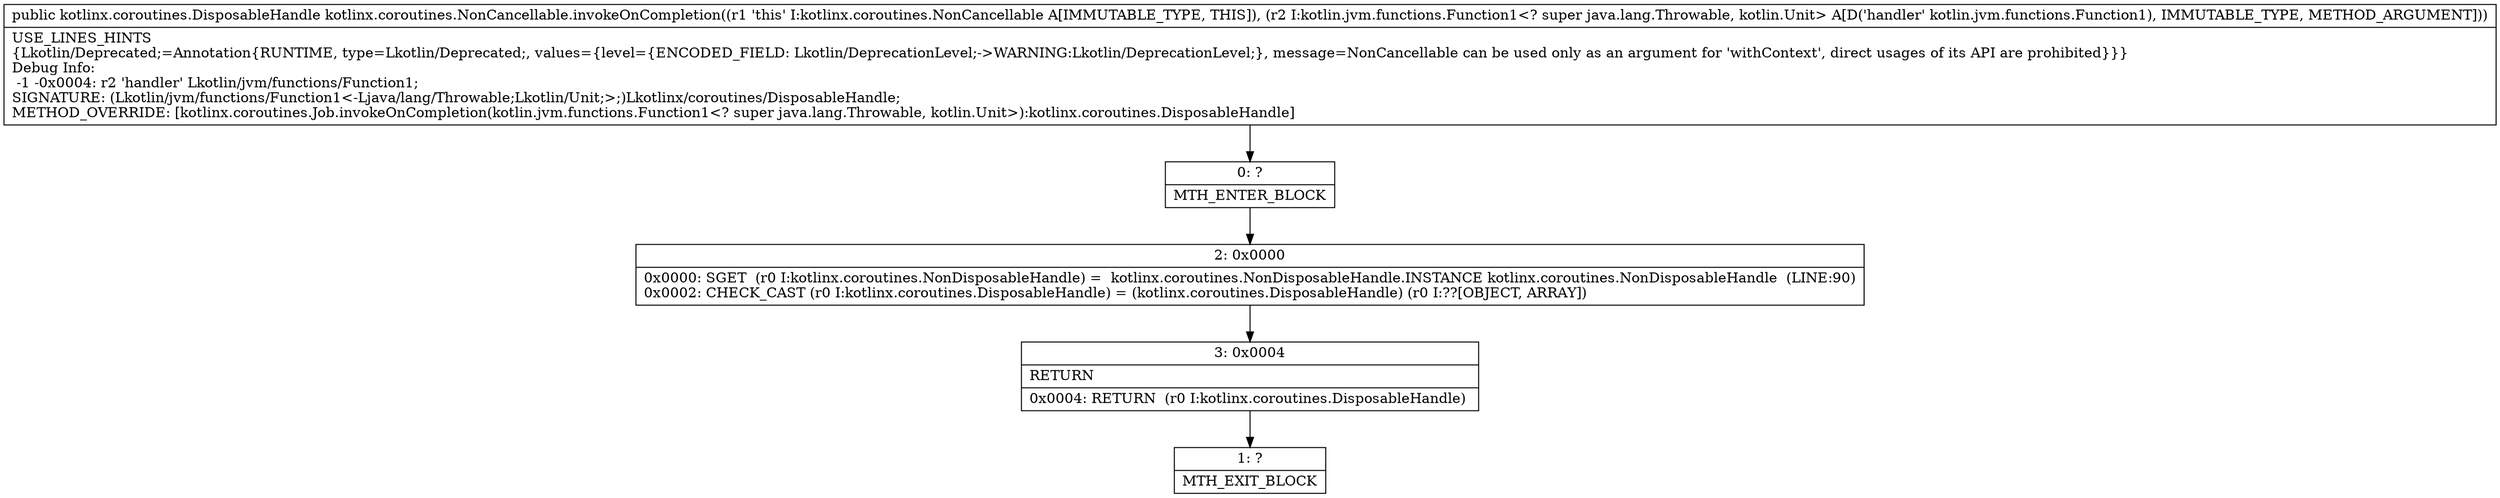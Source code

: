 digraph "CFG forkotlinx.coroutines.NonCancellable.invokeOnCompletion(Lkotlin\/jvm\/functions\/Function1;)Lkotlinx\/coroutines\/DisposableHandle;" {
Node_0 [shape=record,label="{0\:\ ?|MTH_ENTER_BLOCK\l}"];
Node_2 [shape=record,label="{2\:\ 0x0000|0x0000: SGET  (r0 I:kotlinx.coroutines.NonDisposableHandle) =  kotlinx.coroutines.NonDisposableHandle.INSTANCE kotlinx.coroutines.NonDisposableHandle  (LINE:90)\l0x0002: CHECK_CAST (r0 I:kotlinx.coroutines.DisposableHandle) = (kotlinx.coroutines.DisposableHandle) (r0 I:??[OBJECT, ARRAY]) \l}"];
Node_3 [shape=record,label="{3\:\ 0x0004|RETURN\l|0x0004: RETURN  (r0 I:kotlinx.coroutines.DisposableHandle) \l}"];
Node_1 [shape=record,label="{1\:\ ?|MTH_EXIT_BLOCK\l}"];
MethodNode[shape=record,label="{public kotlinx.coroutines.DisposableHandle kotlinx.coroutines.NonCancellable.invokeOnCompletion((r1 'this' I:kotlinx.coroutines.NonCancellable A[IMMUTABLE_TYPE, THIS]), (r2 I:kotlin.jvm.functions.Function1\<? super java.lang.Throwable, kotlin.Unit\> A[D('handler' kotlin.jvm.functions.Function1), IMMUTABLE_TYPE, METHOD_ARGUMENT]))  | USE_LINES_HINTS\l\{Lkotlin\/Deprecated;=Annotation\{RUNTIME, type=Lkotlin\/Deprecated;, values=\{level=\{ENCODED_FIELD: Lkotlin\/DeprecationLevel;\-\>WARNING:Lkotlin\/DeprecationLevel;\}, message=NonCancellable can be used only as an argument for 'withContext', direct usages of its API are prohibited\}\}\}\lDebug Info:\l  \-1 \-0x0004: r2 'handler' Lkotlin\/jvm\/functions\/Function1;\lSIGNATURE: (Lkotlin\/jvm\/functions\/Function1\<\-Ljava\/lang\/Throwable;Lkotlin\/Unit;\>;)Lkotlinx\/coroutines\/DisposableHandle;\lMETHOD_OVERRIDE: [kotlinx.coroutines.Job.invokeOnCompletion(kotlin.jvm.functions.Function1\<? super java.lang.Throwable, kotlin.Unit\>):kotlinx.coroutines.DisposableHandle]\l}"];
MethodNode -> Node_0;Node_0 -> Node_2;
Node_2 -> Node_3;
Node_3 -> Node_1;
}

